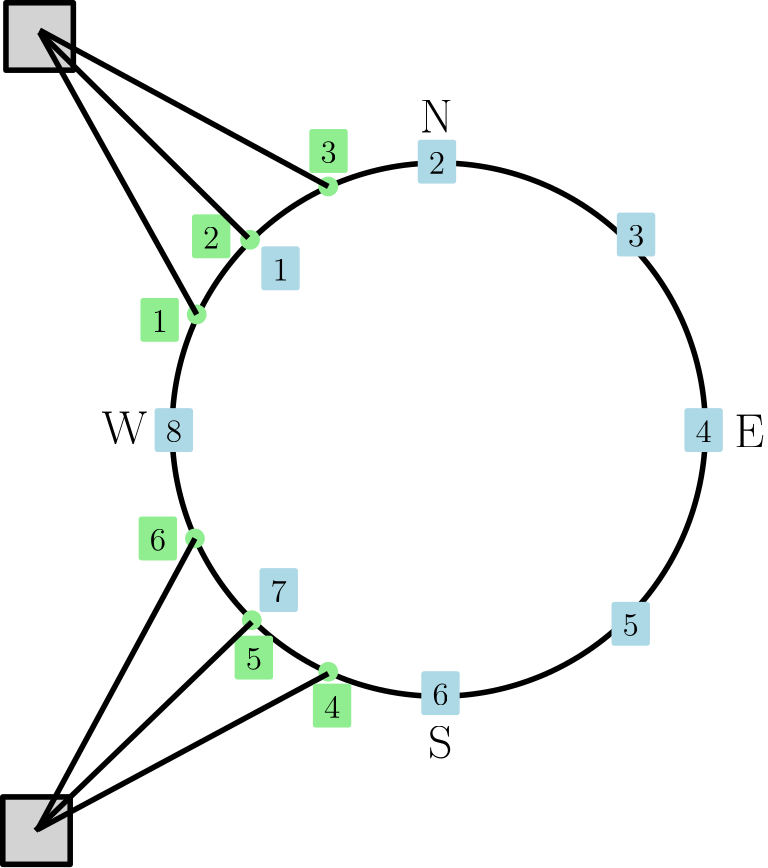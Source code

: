 <?xml version="1.0"?>
<!DOCTYPE ipe SYSTEM "ipe.dtd">
<ipe version="70218" creator="Ipe 7.2.26">
<info created="D:20230320150918" modified="D:20230330130808"/>
<ipestyle name="basic">
<symbol name="arrow/arc(spx)">
<path stroke="sym-stroke" fill="sym-stroke" pen="sym-pen">
0 0 m
-1 0.333 l
-1 -0.333 l
h
</path>
</symbol>
<symbol name="arrow/farc(spx)">
<path stroke="sym-stroke" fill="white" pen="sym-pen">
0 0 m
-1 0.333 l
-1 -0.333 l
h
</path>
</symbol>
<symbol name="arrow/ptarc(spx)">
<path stroke="sym-stroke" fill="sym-stroke" pen="sym-pen">
0 0 m
-1 0.333 l
-0.8 0 l
-1 -0.333 l
h
</path>
</symbol>
<symbol name="arrow/fptarc(spx)">
<path stroke="sym-stroke" fill="white" pen="sym-pen">
0 0 m
-1 0.333 l
-0.8 0 l
-1 -0.333 l
h
</path>
</symbol>
<symbol name="mark/circle(sx)" transformations="translations">
<path fill="sym-stroke">
0.6 0 0 0.6 0 0 e
0.4 0 0 0.4 0 0 e
</path>
</symbol>
<symbol name="mark/disk(sx)" transformations="translations">
<path fill="sym-stroke">
0.6 0 0 0.6 0 0 e
</path>
</symbol>
<symbol name="mark/fdisk(sfx)" transformations="translations">
<group>
<path fill="sym-fill">
0.5 0 0 0.5 0 0 e
</path>
<path fill="sym-stroke" fillrule="eofill">
0.6 0 0 0.6 0 0 e
0.4 0 0 0.4 0 0 e
</path>
</group>
</symbol>
<symbol name="mark/box(sx)" transformations="translations">
<path fill="sym-stroke" fillrule="eofill">
-0.6 -0.6 m
0.6 -0.6 l
0.6 0.6 l
-0.6 0.6 l
h
-0.4 -0.4 m
0.4 -0.4 l
0.4 0.4 l
-0.4 0.4 l
h
</path>
</symbol>
<symbol name="mark/square(sx)" transformations="translations">
<path fill="sym-stroke">
-0.6 -0.6 m
0.6 -0.6 l
0.6 0.6 l
-0.6 0.6 l
h
</path>
</symbol>
<symbol name="mark/fsquare(sfx)" transformations="translations">
<group>
<path fill="sym-fill">
-0.5 -0.5 m
0.5 -0.5 l
0.5 0.5 l
-0.5 0.5 l
h
</path>
<path fill="sym-stroke" fillrule="eofill">
-0.6 -0.6 m
0.6 -0.6 l
0.6 0.6 l
-0.6 0.6 l
h
-0.4 -0.4 m
0.4 -0.4 l
0.4 0.4 l
-0.4 0.4 l
h
</path>
</group>
</symbol>
<symbol name="mark/cross(sx)" transformations="translations">
<group>
<path fill="sym-stroke">
-0.43 -0.57 m
0.57 0.43 l
0.43 0.57 l
-0.57 -0.43 l
h
</path>
<path fill="sym-stroke">
-0.43 0.57 m
0.57 -0.43 l
0.43 -0.57 l
-0.57 0.43 l
h
</path>
</group>
</symbol>
<symbol name="arrow/fnormal(spx)">
<path stroke="sym-stroke" fill="white" pen="sym-pen">
0 0 m
-1 0.333 l
-1 -0.333 l
h
</path>
</symbol>
<symbol name="arrow/pointed(spx)">
<path stroke="sym-stroke" fill="sym-stroke" pen="sym-pen">
0 0 m
-1 0.333 l
-0.8 0 l
-1 -0.333 l
h
</path>
</symbol>
<symbol name="arrow/fpointed(spx)">
<path stroke="sym-stroke" fill="white" pen="sym-pen">
0 0 m
-1 0.333 l
-0.8 0 l
-1 -0.333 l
h
</path>
</symbol>
<symbol name="arrow/linear(spx)">
<path stroke="sym-stroke" pen="sym-pen">
-1 0.333 m
0 0 l
-1 -0.333 l
</path>
</symbol>
<symbol name="arrow/fdouble(spx)">
<path stroke="sym-stroke" fill="white" pen="sym-pen">
0 0 m
-1 0.333 l
-1 -0.333 l
h
-1 0 m
-2 0.333 l
-2 -0.333 l
h
</path>
</symbol>
<symbol name="arrow/double(spx)">
<path stroke="sym-stroke" fill="sym-stroke" pen="sym-pen">
0 0 m
-1 0.333 l
-1 -0.333 l
h
-1 0 m
-2 0.333 l
-2 -0.333 l
h
</path>
</symbol>
<symbol name="arrow/mid-normal(spx)">
<path stroke="sym-stroke" fill="sym-stroke" pen="sym-pen">
0.5 0 m
-0.5 0.333 l
-0.5 -0.333 l
h
</path>
</symbol>
<symbol name="arrow/mid-fnormal(spx)">
<path stroke="sym-stroke" fill="white" pen="sym-pen">
0.5 0 m
-0.5 0.333 l
-0.5 -0.333 l
h
</path>
</symbol>
<symbol name="arrow/mid-pointed(spx)">
<path stroke="sym-stroke" fill="sym-stroke" pen="sym-pen">
0.5 0 m
-0.5 0.333 l
-0.3 0 l
-0.5 -0.333 l
h
</path>
</symbol>
<symbol name="arrow/mid-fpointed(spx)">
<path stroke="sym-stroke" fill="white" pen="sym-pen">
0.5 0 m
-0.5 0.333 l
-0.3 0 l
-0.5 -0.333 l
h
</path>
</symbol>
<symbol name="arrow/mid-double(spx)">
<path stroke="sym-stroke" fill="sym-stroke" pen="sym-pen">
1 0 m
0 0.333 l
0 -0.333 l
h
0 0 m
-1 0.333 l
-1 -0.333 l
h
</path>
</symbol>
<symbol name="arrow/mid-fdouble(spx)">
<path stroke="sym-stroke" fill="white" pen="sym-pen">
1 0 m
0 0.333 l
0 -0.333 l
h
0 0 m
-1 0.333 l
-1 -0.333 l
h
</path>
</symbol>
<anglesize name="22.5 deg" value="22.5"/>
<anglesize name="30 deg" value="30"/>
<anglesize name="45 deg" value="45"/>
<anglesize name="60 deg" value="60"/>
<anglesize name="90 deg" value="90"/>
<arrowsize name="large" value="10"/>
<arrowsize name="small" value="5"/>
<arrowsize name="tiny" value="3"/>
<color name="blue" value="0 0 1"/>
<color name="brown" value="0.647 0.165 0.165"/>
<color name="darkblue" value="0 0 0.545"/>
<color name="darkcyan" value="0 0.545 0.545"/>
<color name="darkgray" value="0.663"/>
<color name="darkgreen" value="0 0.392 0"/>
<color name="darkmagenta" value="0.545 0 0.545"/>
<color name="darkorange" value="1 0.549 0"/>
<color name="darkred" value="0.545 0 0"/>
<color name="gold" value="1 0.843 0"/>
<color name="gray" value="0.745"/>
<color name="green" value="0 1 0"/>
<color name="lightblue" value="0.678 0.847 0.902"/>
<color name="lightcyan" value="0.878 1 1"/>
<color name="lightgray" value="0.827"/>
<color name="lightgreen" value="0.565 0.933 0.565"/>
<color name="lightyellow" value="1 1 0.878"/>
<color name="navy" value="0 0 0.502"/>
<color name="orange" value="1 0.647 0"/>
<color name="pink" value="1 0.753 0.796"/>
<color name="purple" value="0.627 0.125 0.941"/>
<color name="red" value="1 0 0"/>
<color name="seagreen" value="0.18 0.545 0.341"/>
<color name="turquoise" value="0.251 0.878 0.816"/>
<color name="violet" value="0.933 0.51 0.933"/>
<color name="yellow" value="1 1 0"/>
<dashstyle name="dash dot dotted" value="[4 2 1 2 1 2] 0"/>
<dashstyle name="dash dotted" value="[4 2 1 2] 0"/>
<dashstyle name="dashed" value="[4] 0"/>
<dashstyle name="dotted" value="[1 3] 0"/>
<gridsize name="10 pts (~3.5 mm)" value="10"/>
<gridsize name="14 pts (~5 mm)" value="14"/>
<gridsize name="16 pts (~6 mm)" value="16"/>
<gridsize name="20 pts (~7 mm)" value="20"/>
<gridsize name="28 pts (~10 mm)" value="28"/>
<gridsize name="32 pts (~12 mm)" value="32"/>
<gridsize name="4 pts" value="4"/>
<gridsize name="56 pts (~20 mm)" value="56"/>
<gridsize name="8 pts (~3 mm)" value="8"/>
<opacity name="10%" value="0.1"/>
<opacity name="30%" value="0.3"/>
<opacity name="50%" value="0.5"/>
<opacity name="75%" value="0.75"/>
<pen name="fat" value="1.2"/>
<pen name="heavier" value="0.8"/>
<pen name="ultrafat" value="2"/>
<symbolsize name="large" value="5"/>
<symbolsize name="small" value="2"/>
<symbolsize name="tiny" value="1.1"/>
<textsize name="Huge" value="\Huge"/>
<textsize name="LARGE" value="\LARGE"/>
<textsize name="Large" value="\Large"/>
<textsize name="footnote" value="\footnotesize"/>
<textsize name="huge" value="\huge"/>
<textsize name="large" value="\large"/>
<textsize name="script" value="\scriptsize"/>
<textsize name="small" value="\small"/>
<textsize name="tiny" value="\tiny"/>
<textstyle name="center" begin="\begin{center}" end="\end{center}"/>
<textstyle name="item" begin="\begin{itemize}\item{}" end="\end{itemize}"/>
<textstyle name="itemize" begin="\begin{itemize}" end="\end{itemize}"/>
<tiling name="falling" angle="-60" step="4" width="1"/>
<tiling name="rising" angle="30" step="4" width="1"/>
</ipestyle>
<page>
<layer name="alpha"/>
<view layers="alpha" active="alpha"/>
<path layer="alpha" matrix="1 0 0 1 1.1371 285.897" stroke="black" fill="lightgray" pen="2">
163.045 483.495 m
163.045 507.762 l
187.312 507.762 l
187.312 483.495 l
h
</path>
<path stroke="black" fill="lightgray" pen="2">
163.045 483.495 m
163.045 507.762 l
187.312 507.762 l
187.312 483.495 l
h
</path>
<path matrix="1 0 0 1 0 -128" stroke="black" pen="2">
96 0 0 96 320 768 e
</path>
<text matrix="1 0 0 1 6.89611 -35.9939" transformations="translations" pos="306.229 782.944" stroke="black" type="label" width="11.936" height="11.761" depth="0" valign="baseline" size="16">N</text>
<text matrix="1 0 0 1 9.89793 -261.382" transformations="translations" pos="306.229 782.944" stroke="black" type="label" width="8.795" height="11.761" depth="0" valign="baseline" size="16">S</text>
<text matrix="1 0 0 1 120.148 -149.38" transformations="translations" pos="306.229 782.944" stroke="black" type="label" width="10.815" height="11.761" depth="0" valign="baseline" size="16">E</text>
<text matrix="1 0 0 1 -107.642 -148.299" transformations="translations" pos="306.229 782.944" stroke="black" type="label" width="16.433" height="11.761" depth="0" valign="baseline" size="16">W</text>
<path matrix="1 0 0 1 137.688 309.485" stroke="lightblue" fill="lightblue" pen="2">
119.431 395.483 m
119.431 381.69 l
131.253 381.69 l
131.253 395.483 l
h
</path>
<text matrix="1 0 0 1 -3.76532 366.369" transformations="translations" pos="263.873 327.304" stroke="black" type="label" width="5.853" height="7.704" depth="0" valign="baseline" size="12">1</text>
<path matrix="1 0 0 1 194.004 347.882" stroke="lightblue" fill="lightblue" pen="2">
119.431 395.483 m
119.431 381.69 l
131.253 381.69 l
131.253 395.483 l
h
</path>
<text matrix="1 0 0 1 52.551 404.766" transformations="translations" pos="263.873 327.304" stroke="black" type="label" width="5.853" height="7.704" depth="0" valign="baseline" size="12">2</text>
<path matrix="1 0 0 1 265.68 321.644" stroke="lightblue" fill="lightblue" pen="2">
119.431 395.483 m
119.431 381.69 l
131.253 381.69 l
131.253 395.483 l
h
</path>
<text matrix="1 0 0 1 124.227 378.528" transformations="translations" pos="263.873 327.304" stroke="black" type="label" width="5.853" height="7.704" depth="0" valign="baseline" size="12">3</text>
<path matrix="1 0 0 1 289.998 251.248" stroke="lightblue" fill="lightblue" pen="2">
119.431 395.483 m
119.431 381.69 l
131.253 381.69 l
131.253 395.483 l
h
</path>
<text matrix="1 0 0 1 148.545 308.132" transformations="translations" pos="263.873 327.304" stroke="black" type="label" width="5.853" height="7.704" depth="0" valign="baseline" size="12">4</text>
<path matrix="1 0 0 1 263.76 181.493" stroke="lightblue" fill="lightblue" pen="2">
119.431 395.483 m
119.431 381.69 l
131.253 381.69 l
131.253 395.483 l
h
</path>
<text matrix="1 0 0 1 122.307 238.377" transformations="translations" pos="263.873 327.304" stroke="black" type="label" width="5.853" height="7.704" depth="0" valign="baseline" size="12">5</text>
<path matrix="1 0 0 1 195.284 156.535" stroke="lightblue" fill="lightblue" pen="2">
119.431 395.483 m
119.431 381.69 l
131.253 381.69 l
131.253 395.483 l
h
</path>
<text matrix="1 0 0 1 53.8309 213.419" transformations="translations" pos="263.873 327.304" stroke="black" type="label" width="5.853" height="7.704" depth="0" valign="baseline" size="12">6</text>
<path matrix="1 0 0 1 137.048 193.652" stroke="lightblue" fill="lightblue" pen="2">
119.431 395.483 m
119.431 381.69 l
131.253 381.69 l
131.253 395.483 l
h
</path>
<text matrix="1 0 0 1 -4.40523 250.536" transformations="translations" pos="263.873 327.304" stroke="black" type="label" width="5.853" height="7.704" depth="0" valign="baseline" size="12">7</text>
<path matrix="1 0 0 1 99.2901 251.248" stroke="lightblue" fill="lightblue" pen="2">
119.431 395.483 m
119.431 381.69 l
131.253 381.69 l
131.253 395.483 l
h
</path>
<text matrix="1 0 0 1 -42.1627 308.132" transformations="translations" pos="263.873 327.304" stroke="black" type="label" width="5.853" height="7.704" depth="0" valign="baseline" size="12">8</text>
<path matrix="1 0 0 1 154.23 45.437" stroke="lightgreen" fill="lightgreen" pen="2">
2.55983 0 0 2.55983 125.991 507.382 e
</path>
<path matrix="1 0 0 1 126.712 63.9954" stroke="lightgreen" fill="lightgreen" pen="2">
2.55983 0 0 2.55983 125.991 507.382 e
</path>
<path matrix="1 0 0 1 106.233 93.4335" stroke="lightgreen" fill="lightgreen" pen="2">
2.55983 0 0 2.55983 125.991 507.382 e
</path>
<path matrix="1 0 0 1 106.873 174.068" stroke="lightgreen" fill="lightgreen" pen="2">
2.55983 0 0 2.55983 125.991 507.382 e
</path>
<path matrix="1 0 0 1 126.072 200.946" stroke="lightgreen" fill="lightgreen" pen="2">
2.55983 0 0 2.55983 125.991 507.382 e
</path>
<path matrix="1 0 0 1 154.23 220.145" stroke="lightgreen" fill="lightgreen" pen="2">
2.55983 0 0 2.55983 125.991 507.382 e
</path>
<path stroke="black" pen="2">
176.316 783.042 m
232.864 681.451 l
</path>
<path stroke="black" pen="2">
280.221 727.528 m
176.316 783.8 l
</path>
<path stroke="black" pen="2">
232.224 600.816 m
175.557 496.007 l
</path>
<path stroke="black" pen="2">
280.221 552.179 m
175.557 496.007 l
</path>
<path matrix="1 0 0 1 94.1707 290.927" stroke="lightgreen" fill="lightgreen" pen="2">
119.431 395.483 m
119.431 381.69 l
131.253 381.69 l
131.253 395.483 l
h
</path>
<text matrix="1 0 0 1 -47.2826 347.811" transformations="translations" pos="263.873 327.304" stroke="black" type="label" width="5.853" height="7.704" depth="0" valign="baseline" size="12">1</text>
<path matrix="1 0 0 1 112.729 321.005" stroke="lightgreen" fill="lightgreen" pen="2">
119.431 395.483 m
119.431 381.69 l
131.253 381.69 l
131.253 395.483 l
h
</path>
<text matrix="1 0 0 1 -28.7241 377.889" transformations="translations" pos="263.873 327.304" stroke="black" type="label" width="5.853" height="7.704" depth="0" valign="baseline" size="12">2</text>
<path matrix="1 0 0 1 154.966 351.723" stroke="lightgreen" fill="lightgreen" pen="2">
119.431 395.483 m
119.431 381.69 l
131.253 381.69 l
131.253 395.483 l
h
</path>
<text matrix="1 0 0 1 13.5131 408.607" transformations="translations" pos="263.873 327.304" stroke="black" type="label" width="5.853" height="7.704" depth="0" valign="baseline" size="12">3</text>
<path matrix="1 0 0 1 156.246 152.056" stroke="lightgreen" fill="lightgreen" pen="2">
119.431 395.483 m
119.431 381.69 l
131.253 381.69 l
131.253 395.483 l
h
</path>
<text matrix="1 0 0 1 14.793 208.94" transformations="translations" pos="263.873 327.304" stroke="black" type="label" width="5.853" height="7.704" depth="0" valign="baseline" size="12">4</text>
<path matrix="1 0 0 1 128.088 169.335" stroke="lightgreen" fill="lightgreen" pen="2">
119.431 395.483 m
119.431 381.69 l
131.253 381.69 l
131.253 395.483 l
h
</path>
<text matrix="1 0 0 1 -13.3651 226.219" transformations="translations" pos="263.873 327.304" stroke="black" type="label" width="5.853" height="7.704" depth="0" valign="baseline" size="12">5</text>
<path stroke="black" pen="2">
252.703 570.738 m
174.799 495.628 l
</path>
<path stroke="black" pen="2">
176.316 783.042 m
251.423 708.969 l
</path>
<path matrix="1 0 0 1 93.5305 212.212" stroke="lightgreen" fill="lightgreen" pen="2">
119.431 395.483 m
119.431 381.69 l
131.253 381.69 l
131.253 395.483 l
h
</path>
<text matrix="1 0 0 1 -47.9228 269.096" transformations="translations" pos="263.873 327.304" stroke="black" type="label" width="5.853" height="7.704" depth="0" valign="baseline" size="12">6</text>
</page>
</ipe>
